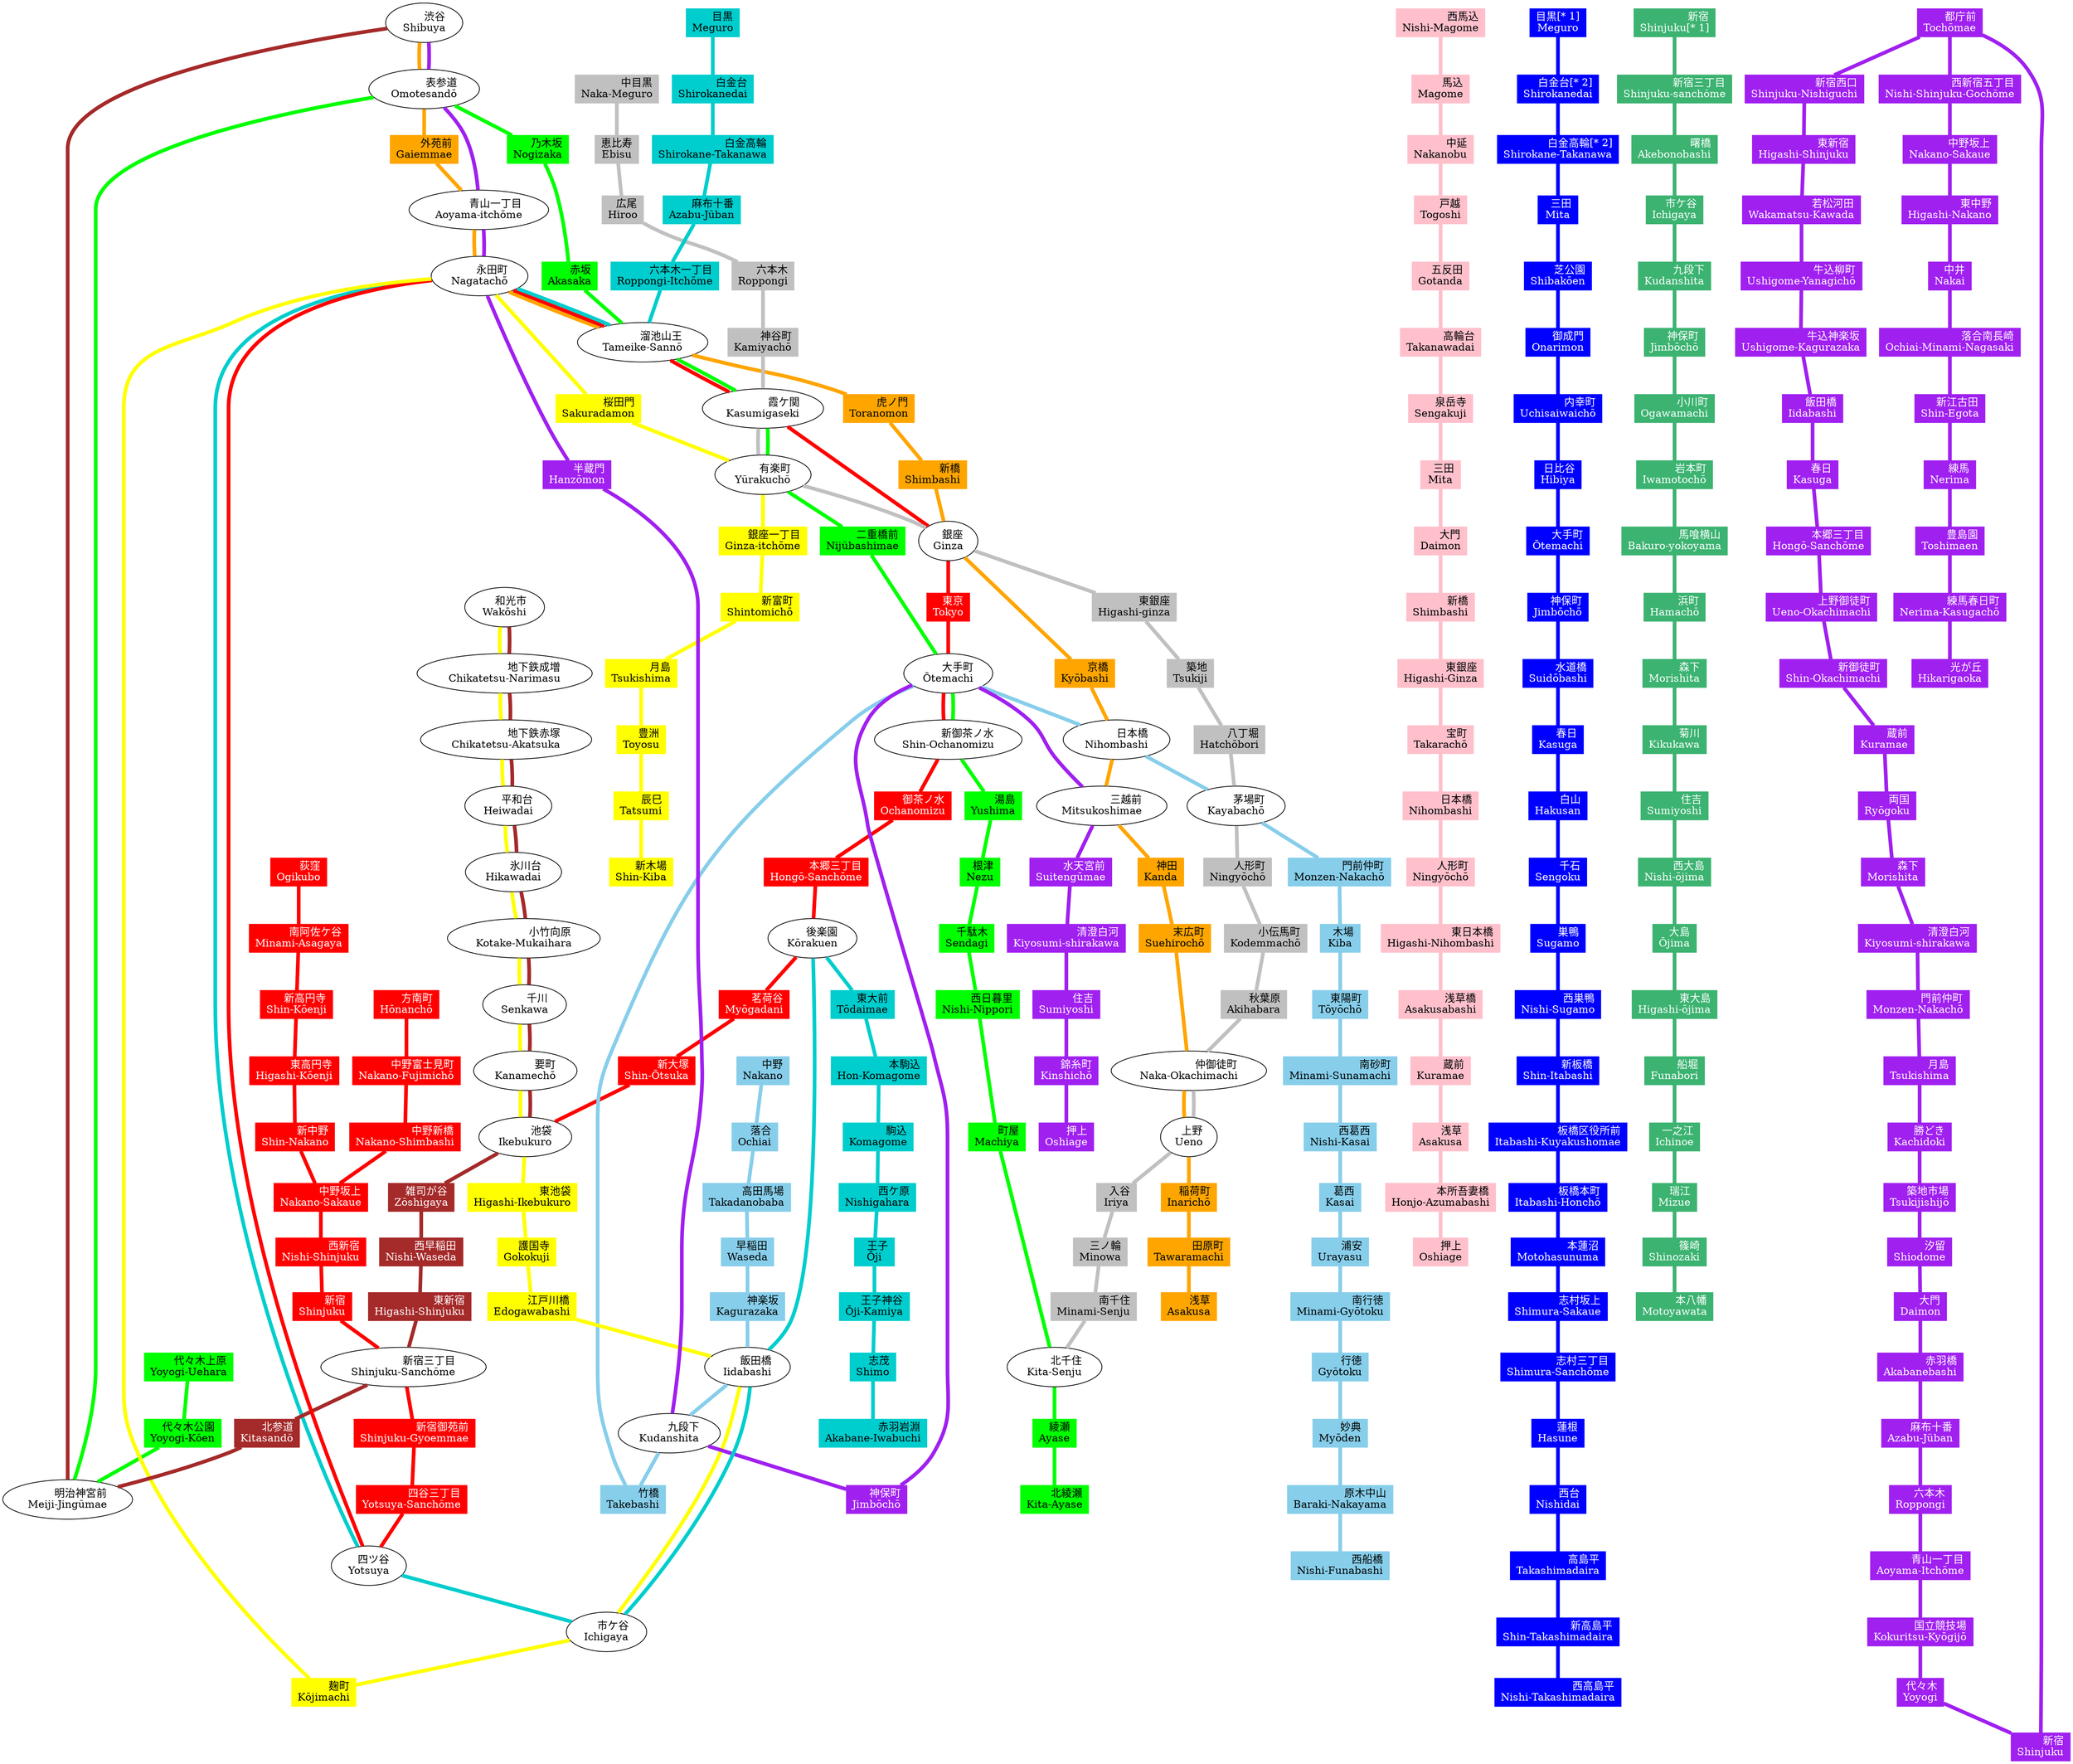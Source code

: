 // Tokyo Metro
// https://en.wikipedia.org/wiki/Tokyo_Metro

// Line                               | Code | Color   |
// -----------------------------------+------+---------+
// No 3:  Ginza Line                  | G    | orange  |
// No 4:  Marunouchi Line             | M    | red     |
// No 4:  Marunouchi Line Branch Line | m    | red     |
// No 2:  Hibiya Line                 | H    | gray    |
// No 5:  Tōzai Line                  | T    | skyblue |
// No 9:  Chiyoda Line                | C    | green   |
// No 8:  Yūrakuchō Line              | Y    | yellow  |
// No 11: Hanzōmon Line               | Z    | purple  |
// No 7:  Namboku Line                | N    | cyan3   |
// No 13: Fukutoshin Line             | F    | brown   |

// Toei
// https://en.wikipedia.org/wiki/Tokyo_Metropolitan_Bureau_of_Transportation

// Line                 | Code | Color          |
// ---------------------+------+----------------+
// No 1:  Asakusa Line  | A    | pink           |
// No 6:  Mita Line     | I    | blue           |
// No 10: Shinjuku Line | S    | mediumseagreen |
// No 12: Ōedo Line     | E    | purple         |

// Tōkyū Dentetsu
// https://en.wikipedia.org/wiki/Tokyu_Corporation

// Line                  | Code | Color          |
// ----------------------+------+----------------+
// Tōyoko Line           | TY   | red            |
// Meguro Line           | MG   | cyan           |
// Den-en-toshi Line     | DT   | mediumseagreen |
// Ōimachi Line          | OM   | orange         |
// Ikegami Line          | IK   | pink           |
// Setagaya Line         | SG   | yellow         |
// Tamagawa Line         | TM   | purple         |

graph tokyo_metro {
    node [shape=box, style=filled]
    edge [penwidth=5]

    //=============//
    // Tokyo Metro //
    //=============//

    // No 3: Ginza Line
    node [color=orange, fontcolor=black]
    G01_F16_Z01 [label="渋谷\rShibuya", shape=ellipse, color=black, fontcolor=black, fillcolor=white]
    C04_G02_Z02 [label="表参道\rOmotesandō", shape=ellipse, color=black, fontcolor=black, fillcolor=white]
    G03 [label="外苑前\rGaiemmae"]
    G04_Z03 [label="青山一丁目\rAoyama-Itchōme", shape=ellipse, color=black, fontcolor=black, fillcolor=white]
    M13_N07_G05_Y16_Z04 [label="赤坂見附\rAkasaka-Mitsuke", shape=ellipse, color=black, fontcolor=black, fillcolor=white]
    C07_G06_M14_N06 [label="溜池山王\rTameike-Sannō", shape=ellipse, color=black, fontcolor=black, fillcolor=white]
    G07 [label="虎ノ門\rToranomon"]
    G08 [label="新橋\rShimbashi"]
    G09_H08_M16 [label="銀座\rGinza", shape=ellipse, color=black, fontcolor=black, fillcolor=white]
    G10 [label="京橋\rKyōbashi"]
    G11_T10 [label="日本橋\rNihombashi", shape=ellipse, color=black, fontcolor=black, fillcolor=white]
    G12_Z09 [label="三越前\rMitsukoshimae", shape=ellipse, color=black, fontcolor=black, fillcolor=white]
    G13 [label="神田\rKanda"]
    G14 [label="末広町\rSuehirochō"]
    G15_H16 [label="上野広小路\rUeno-Hirokōji", shape=ellipse, color=black, fontcolor=black, fillcolor=white]
    G16_H17 [label="上野\rUeno", shape=ellipse, color=black, fontcolor=black, fillcolor=white]
    G17 [label="稲荷町\rInarichō"]
    G18 [label="田原町\rTawaramachi"]
    G19 [label="浅草\rAsakusa"]

    edge [color=orange]
    G01_F16_Z01 -- C04_G02_Z02 -- G03 -- G04_Z03 -- M13_N07_G05_Y16_Z04 -- C07_G06_M14_N06 -- G07 -- G08 -- G09_H08_M16 -- G10 -- G11_T10 -- G12_Z09 -- G13 -- G14 -- G15_H16 -- G16_H17 -- G17 -- G18 -- G19

    // No 4: Marunouchi Line
    node [color=red, fontcolor=white]
    M01 [label="荻窪\rOgikubo"]
    M02 [label="南阿佐ケ谷\rMinami-Asagaya"]
    M03 [label="新高円寺\rShin-Kōenji"]
    M04 [label="東高円寺\rHigashi-Kōenji"]
    M05 [label="新中野\rShin-Nakano"]
    M06 [label="中野坂上\rNakano-Sakaue"]
    M07 [label="西新宿\rNishi-Shinjuku"]
    M08 [label="新宿\rShinjuku"]
    F13_M09 [label="新宿三丁目\rShinjuku-Sanchōme", shape=ellipse, color=black, fontcolor=black, fillcolor=white]
    M10 [label="新宿御苑前\rShinjuku-Gyoemmae"]
    M11 [label="四谷三丁目\rYotsuya-Sanchōme"]
    M12_N08 [label="四ツ谷\rYotsuya", shape=ellipse, color=black, fontcolor=black, fillcolor=white]
    M13_N07_G05_Y16_Z04 [label="赤坂見附\rAkasaka-Mitsuke", shape=ellipse, color=black, fontcolor=black, fillcolor=white]
    C07_G06_M14_N06 [label="国会議事堂前\rKokkai-Gijidō-mae", shape=ellipse, color=black, fontcolor=black, fillcolor=white]
    C08_H06_M15 [label="霞ケ関\rKasumigaseki", shape=ellipse, color=black, fontcolor=black, fillcolor=white]
    G09_H08_M16 [label="銀座\rGinza", shape=ellipse, color=black, fontcolor=black, fillcolor=white]
    M17 [label="東京\rTokyo"]
    C11_M18_T09_Z08 [label="大手町\rŌtemachi", shape=ellipse, color=black, fontcolor=black, fillcolor=white]
    C12_M19 [label="淡路町\rAwajichō", shape=ellipse, color=black, fontcolor=black, fillcolor=white]
    M20 [label="御茶ノ水\rOchanomizu"]
    M21 [label="本郷三丁目\rHongō-Sanchōme"]
    M22_N11 [label="後楽園\rKōrakuen", shape=ellipse, color=black, fontcolor=black, fillcolor=white]
    M23 [label="茗荷谷\rMyōgadani"]
    M24 [label="新大塚\rShin-Ōtsuka"]
    F09_M25_Y09 [label="池袋\rIkebukuro", shape=ellipse, color=black, fontcolor=black, fillcolor=white]

    edge [color=red]
    M01 -- M02 -- M03 -- M04 -- M05 -- M06 -- M07 -- M08 -- F13_M09 -- M10 -- M11 -- M12_N08 -- M13_N07_G05_Y16_Z04 -- C07_G06_M14_N06 -- C08_H06_M15 -- G09_H08_M16 -- M17 -- C11_M18_T09_Z08 -- C12_M19 -- M20 -- M21 -- M22_N11 -- M23 -- M24 -- F09_M25_Y09

    // No 4: Marunouchi Line Branch Line
    node [color=red, fontcolor=white]
    m03 [label="方南町\rHōnanchō"]
    m04 [label="中野富士見町\rNakano-Fujimichō"]
    m05 [label="中野新橋\rNakano-Shimbashi"]
    M06 [label="中野坂上\rNakano-Sakaue"]

    edge [color=red]
    m03 -- m04 -- m05 -- M06

    // No 2: Hibiya Line
    node [color=gray, fontcolor=black]
    H01 [label="中目黒\rNaka-Meguro"]
    H02 [label="恵比寿\rEbisu"]
    H03 [label="広尾\rHiroo"]
    H04 [label="六本木\rRoppongi"]
    H05 [label="神谷町\rKamiyachō"]
    C08_H06_M15 [label="霞ケ関\rKasumigaseki", shape=ellipse, color=black, fontcolor=black, fillcolor=white]
    C09_H07_Y18 [label="日比谷\rHibiya", shape=ellipse, color=black, fontcolor=black, fillcolor=white]
    G09_H08_M16 [label="銀座\rGinza", shape=ellipse, color=black, fontcolor=black, fillcolor=white]
    H09 [label="東銀座\rHigashi-ginza"]
    H10 [label="築地\rTsukiji"]
    H11 [label="八丁堀\rHatchōbori"]
    H12_T11 [label="茅場町\rKayabachō", shape=ellipse, color=black, fontcolor=black, fillcolor=white]
    H13 [label="人形町\rNingyōchō"]
    H14 [label="小伝馬町\rKodemmachō"]
    H15 [label="秋葉原\rAkihabara"]
    G15_H16 [label="仲御徒町\rNaka-Okachimachi", shape=ellipse, color=black, fontcolor=black, fillcolor=white]
    G16_H17 [label="上野\rUeno", shape=ellipse, color=black, fontcolor=black, fillcolor=white]
    H18 [label="入谷\rIriya"]
    H19 [label="三ノ輪\rMinowa"]
    H20 [label="南千住\rMinami-Senju"]
    C18_H21 [label="北千住\rKita-Senju", shape=ellipse, color=black, fontcolor=black, fillcolor=white]

    edge [color=gray]
    H01 -- H02 -- H03 -- H04 -- H05 -- C08_H06_M15 -- C09_H07_Y18 -- G09_H08_M16 -- H09 -- H10 -- H11 -- H12_T11 -- H13 -- H14 -- H15 -- G15_H16 -- G16_H17 -- H18 -- H19 -- H20 -- C18_H21

    // No 5: Tōzai Line
    node [color=skyblue, fontcolor=black]
    T01 [label="中野\rNakano"]
    T02 [label="落合\rOchiai"]
    T03 [label="高田馬場\rTakadanobaba"]
    T04 [label="早稲田\rWaseda"]
    T05 [label="神楽坂\rKagurazaka"]
    N10_T06_Y13 [label="飯田橋\rIidabashi", shape=ellipse, color=black, fontcolor=black, fillcolor=white]
    T07_Z06 [label="九段下\rKudanshita", shape=ellipse, color=black, fontcolor=black, fillcolor=white]
    T08 [label="竹橋\rTakebashi"]
    C11_M18_T09_Z08 [label="大手町\rŌtemachi", shape=ellipse, color=black, fontcolor=black, fillcolor=white]
    G11_T10 [label="日本橋\rNihombashi", shape=ellipse, color=black, fontcolor=black, fillcolor=white]
    H12_T11 [label="茅場町\rKayabachō", shape=ellipse, color=black, fontcolor=black, fillcolor=white]
    T12 [label="門前仲町\rMonzen-Nakachō"]
    T13 [label="木場\rKiba"]
    T14 [label="東陽町\rTōyōchō"]
    T15 [label="南砂町\rMinami-Sunamachi"]
    T16 [label="西葛西\rNishi-Kasai"]
    T17 [label="葛西\rKasai"]
    T18 [label="浦安\rUrayasu"]
    T19 [label="南行徳\rMinami-Gyōtoku"]
    T20 [label="行徳\rGyōtoku"]
    T21 [label="妙典\rMyōden"]
    T22 [label="原木中山\rBaraki-Nakayama"]
    T23 [label="西船橋\rNishi-Funabashi"]

    edge [color=skyblue]
    T01 -- T02 -- T03 -- T04 -- T05 -- N10_T06_Y13 -- T07_Z06 -- T08 -- C11_M18_T09_Z08 -- G11_T10 -- H12_T11 -- T12 -- T13 -- T14 -- T15 -- T16 -- T17 -- T18 -- T19 -- T20 -- T21 -- T22 -- T23

    // No 9: Chiyoda Line
    node [color=green, fontcolor=black]
    C01 [label="代々木上原\rYoyogi-Uehara"]
    C02 [label="代々木公園\rYoyogi-Kōen"]
    C03_F15 [label="明治神宮前\rMeiji-Jingūmae (Harajuku)", shape=ellipse, color=black, fontcolor=black, fillcolor=white]
    C04_G02_Z02 [label="表参道\rOmotesandō", shape=ellipse, color=black, fontcolor=black, fillcolor=white]
    C05 [label="乃木坂\rNogizaka"]
    C06 [label="赤坂\rAkasaka"]
    C07_G06_M14_N06 [label="国会議事堂前\rKokkai-Gijidō-mae", shape=ellipse, color=black, fontcolor=black, fillcolor=white]
    C08_H06_M15 [label="霞ケ関\rKasumigaseki", shape=ellipse, color=black, fontcolor=black, fillcolor=white]
    C09_H07_Y18 [label="日比谷\rHibiya", shape=ellipse, color=black, fontcolor=black, fillcolor=white]
    C10 [label="二重橋前\rNijūbashimae"]
    C11_M18_T09_Z08 [label="大手町\rŌtemachi", shape=ellipse, color=black, fontcolor=black, fillcolor=white]
    C12_M19 [label="新御茶ノ水\rShin-Ochanomizu", shape=ellipse, color=black, fontcolor=black, fillcolor=white]
    C13 [label="湯島\rYushima"]
    C14 [label="根津\rNezu"]
    C15 [label="千駄木\rSendagi"]
    C16 [label="西日暮里\rNishi-Nippori"]
    C17 [label="町屋\rMachiya"]
    C18_H21 [label="北千住\rKita-Senju", shape=ellipse, color=black, fontcolor=black, fillcolor=white]
    C19 [label="綾瀬\rAyase"]
    C20 [label="北綾瀬\rKita-Ayase"]

    edge [color=green]
    C01 -- C02 -- C03_F15 -- C04_G02_Z02 -- C05 -- C06 -- C07_G06_M14_N06 -- C08_H06_M15 -- C09_H07_Y18 -- C10 -- C11_M18_T09_Z08 -- C12_M19 -- C13 -- C14 -- C15 -- C16 -- C17 -- C18_H21 -- C19 -- C20

    // No 8: Yūrakuchō Line
    node [color=yellow, fontcolor=black]
    F01_Y01 [label="和光市\rWakōshi", shape=ellipse, color=black, fontcolor=black, fillcolor=white]
    F02_Y02 [label="地下鉄成増\rChikatetsu-Narimasu", shape=ellipse, color=black, fontcolor=black, fillcolor=white]
    F03_Y03 [label="地下鉄赤塚\rChikatetsu-Akatsuka", shape=ellipse, color=black, fontcolor=black, fillcolor=white]
    F04_Y04 [label="平和台\rHeiwadai", shape=ellipse, color=black, fontcolor=black, fillcolor=white]
    F05_Y05 [label="氷川台\rHikawadai", shape=ellipse, color=black, fontcolor=black, fillcolor=white]
    F06_Y06 [label="小竹向原\rKotake-Mukaihara", shape=ellipse, color=black, fontcolor=black, fillcolor=white]
    F07_Y07 [label="千川\rSenkawa", shape=ellipse, color=black, fontcolor=black, fillcolor=white]
    F08_Y08 [label="要町\rKanamechō", shape=ellipse, color=black, fontcolor=black, fillcolor=white]
    F09_M25_Y09 [label="池袋\rIkebukuro", shape=ellipse, color=black, fontcolor=black, fillcolor=white]
    Y10 [label="東池袋\rHigashi-Ikebukuro"]
    Y11 [label="護国寺\rGokokuji"]
    Y12 [label="江戸川橋\rEdogawabashi"]
    N10_T06_Y13 [label="飯田橋\rIidabashi", shape=ellipse, color=black, fontcolor=black, fillcolor=white]
    N09_Y14 [label="市ヶ谷\rIchigaya", shape=ellipse, color=black, fontcolor=black, fillcolor=white]
    Y15 [label="麹町\rKōjimachi"]
    M13_N07_G05_Y16_Z04 [label="永田町\rNagatachō", shape=ellipse, color=black, fontcolor=black, fillcolor=white]
    Y17 [label="桜田門\rSakuradamon"]
    C09_H07_Y18 [label="有楽町\rYūrakuchō", shape=ellipse, color=black, fontcolor=black, fillcolor=white]
    Y19 [label="銀座一丁目\rGinza-itchōme"]
    Y20 [label="新富町\rShintomichō"]
    Y21 [label="月島\rTsukishima"]
    Y22 [label="豊洲\rToyosu"]
    Y23 [label="辰巳\rTatsumi"]
    Y24 [label="新木場\rShin-Kiba"]

    edge [color=yellow]
    F01_Y01 -- F02_Y02 -- F03_Y03 -- F04_Y04 -- F05_Y05 -- F06_Y06 -- F07_Y07 -- F08_Y08 -- F09_M25_Y09 -- Y10 -- Y11 -- Y12 -- N10_T06_Y13 -- N09_Y14 -- Y15 -- M13_N07_G05_Y16_Z04 -- Y17 -- C09_H07_Y18 -- Y19 -- Y20 -- Y21 -- Y22 -- Y23 -- Y24

    // No 11: Hanzōmon Line
    node [color=purple, fontcolor=white]
    G01_F16_Z01 [label="渋谷\rShibuya", shape=ellipse, color=black, fontcolor=black, fillcolor=white]
    C04_G02_Z02 [label="表参道\rOmotesandō", shape=ellipse, color=black, fontcolor=black, fillcolor=white]
    G04_Z03 [label="青山一丁目\rAoyama-itchōme", shape=ellipse, color=black, fontcolor=black, fillcolor=white]
    M13_N07_G05_Y16_Z04 [label="永田町\rNagatachō", shape=ellipse, color=black, fontcolor=black, fillcolor=white]
    Z05 [label="半蔵門\rHanzōmon"]
    T07_Z06 [label="九段下\rKudanshita", shape=ellipse, color=black, fontcolor=black, fillcolor=white]
    Z07 [label="神保町\rJimbōchō"]
    C11_M18_T09_Z08 [label="大手町\rŌtemachi", shape=ellipse, color=black, fontcolor=black, fillcolor=white]
    G12_Z09 [label="三越前\rMitsukoshimae", shape=ellipse, color=black, fontcolor=black, fillcolor=white]
    Z10 [label="水天宮前\rSuitengūmae"]
    Z11 [label="清澄白河\rKiyosumi-shirakawa"]
    Z12 [label="住吉\rSumiyoshi"]
    Z13 [label="錦糸町\rKinshichō"]
    Z14 [label="押上\rOshiage"]

    edge [color=purple]
    G01_F16_Z01 -- C04_G02_Z02 -- G04_Z03 -- M13_N07_G05_Y16_Z04 -- Z05 -- T07_Z06 -- Z07 -- C11_M18_T09_Z08 -- G12_Z09 -- Z10 -- Z11 -- Z12 -- Z13 -- Z14

    // No 7: Namboku Line
    node [color=cyan3, fontcolor=black]
    N01 [label="目黒\rMeguro"]
    N02 [label="白金台\rShirokanedai"]
    N03 [label="白金高輪\rShirokane-Takanawa"]
    N04 [label="麻布十番\rAzabu-Jūban"]
    N05 [label="六本木一丁目\rRoppongi-Itchōme"]
    C07_G06_M14_N06 [label="溜池山王\rTameike-Sannō", shape=ellipse, color=black, fontcolor=black, fillcolor=white]
    M13_N07_G05_Y16_Z04 [label="永田町\rNagatachō", shape=ellipse, color=black, fontcolor=black, fillcolor=white]
    M12_N08 [label="四ツ谷\rYotsuya", shape=ellipse, color=black, fontcolor=black, fillcolor=white]
    N09_Y14 [label="市ケ谷\rIchigaya", shape=ellipse, color=black, fontcolor=black, fillcolor=white]
    N10_T06_Y13 [label="飯田橋\rIidabashi", shape=ellipse, color=black, fontcolor=black, fillcolor=white]
    M22_N11 [label="後楽園\rKōrakuen", shape=ellipse, color=black, fontcolor=black, fillcolor=white]
    N12 [label="東大前\rTōdaimae"]
    N13 [label="本駒込\rHon-Komagome"]
    N14 [label="駒込\rKomagome"]
    N15 [label="西ケ原\rNishigahara"]
    N16 [label="王子\rŌji"]
    N17 [label="王子神谷\rŌji-Kamiya"]
    N18 [label="志茂\rShimo"]
    N19 [label="赤羽岩淵\rAkabane-Iwabuchi"]

    edge [color=cyan3]
    N01 -- N02 -- N03 -- N04 -- N05 -- C07_G06_M14_N06 -- M13_N07_G05_Y16_Z04 -- M12_N08 -- N09_Y14 -- N10_T06_Y13 -- M22_N11 -- N12 -- N13 -- N14 -- N15 -- N16 -- N17 -- N18 -- N19

    // No 13: Fukutoshin Line
    node [color=brown, fontcolor=white]
    F01_Y01 [label="和光市\rWakōshi", shape=ellipse, color=black, fontcolor=black, fillcolor=white]
    F02_Y02 [label="地下鉄成増\rChikatetsu-Narimasu", shape=ellipse, color=black, fontcolor=black, fillcolor=white]
    F03_Y03 [label="地下鉄赤塚\rChikatetsu-Akatsuka", shape=ellipse, color=black, fontcolor=black, fillcolor=white]
    F04_Y04 [label="平和台\rHeiwadai", shape=ellipse, color=black, fontcolor=black, fillcolor=white]
    F05_Y05 [label="氷川台\rHikawadai", shape=ellipse, color=black, fontcolor=black, fillcolor=white]
    F06_Y06 [label="小竹向原\rKotake-Mukaihara", shape=ellipse, color=black, fontcolor=black, fillcolor=white]
    F07_Y07 [label="千川\rSenkawa", shape=ellipse, color=black, fontcolor=black, fillcolor=white]
    F08_Y08 [label="要町\rKanamechō", shape=ellipse, color=black, fontcolor=black, fillcolor=white]
    F09_M25_Y09 [label="池袋\rIkebukuro", shape=ellipse, color=black, fontcolor=black, fillcolor=white]
    F10 [label="雑司が谷\rZōshigaya"]
    F11 [label="西早稲田\rNishi-Waseda"]
    F12 [label="東新宿\rHigashi-Shinjuku"]
    F13_M09 [label="新宿三丁目\rShinjuku-Sanchōme", shape=ellipse, color=black, fontcolor=black, fillcolor=white]
    F14 [label="北参道\rKitasandō"]
    C03_F15 [label="明治神宮前\rMeiji-Jingūmae", shape=ellipse, color=black, fontcolor=black, fillcolor=white]
    G01_F16_Z01 [label="渋谷\rShibuya", shape=ellipse, color=black, fontcolor=black, fillcolor=white]

    edge [color=brown]
    F01_Y01 -- F02_Y02 -- F03_Y03 -- F04_Y04 -- F05_Y05 -- F06_Y06 -- F07_Y07 -- F08_Y08 -- F09_M25_Y09 -- F10 -- F11 -- F12 -- F13_M09 -- F14 -- C03_F15 -- G01_F16_Z01

    //======//
    // Toei //
    //======//

    // No 1: Asakusa Line
    node [color=pink, fontcolor=black]
    A01 [label="西馬込\rNishi-Magome"]
    A02 [label="馬込\rMagome"]
    A03 [label="中延\rNakanobu"]
    A04 [label="戸越\rTogoshi"]
    A05 [label="五反田\rGotanda"]
    A06 [label="高輪台\rTakanawadai"]
    A07 [label="泉岳寺\rSengakuji"]
    A08 [label="三田\rMita"]
    A09 [label="大門\rDaimon"]
    A10 [label="新橋\rShimbashi"]
    A11 [label="東銀座\rHigashi-Ginza"]
    A12 [label="宝町\rTakarachō"]
    A13 [label="日本橋\rNihombashi"]
    A14 [label="人形町\rNingyōchō"]
    A15 [label="東日本橋\rHigashi-Nihombashi"]
    A16 [label="浅草橋\rAsakusabashi"]
    A17 [label="蔵前\rKuramae"]
    A18 [label="浅草\rAsakusa"]
    A19 [label="本所吾妻橋\rHonjo-Azumabashi"]
    A20 [label="押上\rOshiage"]

    edge [color=pink]
    A01 -- A02 -- A03 -- A04 -- A05 -- A06 -- A07 -- A08 -- A09 -- A10 -- A11 -- A12 -- A13 -- A14 -- A15 -- A16 -- A17 -- A18 -- A19 -- A20

    // No 6: Mita Line
    node [color=blue, fontcolor=white]
    I01 [label="目黒[* 1]\rMeguro"]
    I02 [label="白金台[* 2]\rShirokanedai"]
    I03 [label="白金高輪[* 2]\rShirokane-Takanawa"]
    I04 [label="三田\rMita"]
    I05 [label="芝公園\rShibakōen"]
    I06 [label="御成門\rOnarimon"]
    I07 [label="内幸町\rUchisaiwaichō"]
    I08 [label="日比谷\rHibiya"]
    I09 [label="大手町\rŌtemachi"]
    I10 [label="神保町\rJimbōchō"]
    I11 [label="水道橋\rSuidōbashi"]
    I12 [label="春日\rKasuga"]
    I13 [label="白山\rHakusan"]
    I14 [label="千石\rSengoku"]
    I15 [label="巣鴨\rSugamo"]
    I16 [label="西巣鴨\rNishi-Sugamo"]
    I17 [label="新板橋\rShin-Itabashi"]
    I18 [label="板橋区役所前\rItabashi-Kuyakushomae"]
    I19 [label="板橋本町\rItabashi-Honchō"]
    I20 [label="本蓮沼\rMotohasunuma"]
    I21 [label="志村坂上\rShimura-Sakaue"]
    I22 [label="志村三丁目\rShimura-Sanchōme"]
    I23 [label="蓮根\rHasune"]
    I24 [label="西台\rNishidai"]
    I25 [label="高島平\rTakashimadaira"]
    I26 [label="新高島平\rShin-Takashimadaira"]
    I27 [label="西高島平\rNishi-Takashimadaira"]

    edge [color=blue]
    I01 -- I02 -- I03 -- I04 -- I05 -- I06 -- I07 -- I08 -- I09 -- I10 -- I11 -- I12 -- I13 -- I14 -- I15 -- I16 -- I17 -- I18 -- I19 -- I20 -- I21 -- I22 -- I23 -- I24 -- I25 -- I26 -- I27

    // No 10: Shinjuku Line
    node [color=mediumseagreen, fontcolor=white]
    S01 [label="新宿\rShinjuku[* 1]"]
    S02 [label="新宿三丁目\rShinjuku-sanchōme"]
    S03 [label="曙橋\rAkebonobashi"]
    S04 [label="市ケ谷\rIchigaya"]
    S05 [label="九段下\rKudanshita"]
    S06 [label="神保町\rJimbōchō"]
    S07 [label="小川町\rOgawamachi"]
    S08 [label="岩本町\rIwamotochō"]
    S09 [label="馬喰横山\rBakuro-yokoyama"]
    S10 [label="浜町\rHamachō"]
    S11 [label="森下\rMorishita"]
    S12 [label="菊川\rKikukawa"]
    S13 [label="住吉\rSumiyoshi"]
    S14 [label="西大島\rNishi-ōjima"]
    S15 [label="大島\rŌjima"]
    S16 [label="東大島\rHigashi-ōjima"]
    S17 [label="船堀\rFunabori"]
    S18 [label="一之江\rIchinoe"]
    S19 [label="瑞江\rMizue"]
    S20 [label="篠崎\rShinozaki"]
    S21 [label="本八幡\rMotoyawata"]

    edge [color=mediumseagreen]
    S01 -- S02 -- S03 -- S04 -- S05 -- S06 -- S07 -- S08 -- S09 -- S10 -- S11 -- S12 -- S13 -- S14 -- S15 -- S16 -- S17 -- S18 -- S19 -- S20 -- S21

    // No 12: Ōedo Line
    node [color=purple, fontcolor=white]
    E28 [label="都庁前\rTochōmae"]
    E01 [label="新宿西口\rShinjuku-Nishiguchi"]
    E02 [label="東新宿\rHigashi-Shinjuku"]
    E03 [label="若松河田\rWakamatsu-Kawada"]
    E04 [label="牛込柳町\rUshigome-Yanagichō"]
    E05 [label="牛込神楽坂\rUshigome-Kagurazaka"]
    E06 [label="飯田橋\rIidabashi"]
    E07 [label="春日\rKasuga"]
    E08 [label="本郷三丁目\rHongō-Sanchōme"]
    E09 [label="上野御徒町\rUeno-Okachimachi"]
    E10 [label="新御徒町\rShin-Okachimachi"]
    E11 [label="蔵前\rKuramae"]
    E12 [label="両国\rRyōgoku"]
    E13 [label="森下\rMorishita"]
    E14 [label="清澄白河\rKiyosumi-shirakawa"]
    E15 [label="門前仲町\rMonzen-Nakachō"]
    E16 [label="月島\rTsukishima"]
    E17 [label="勝どき\rKachidoki"]
    E18 [label="築地市場\rTsukijishijō"]
    E19 [label="汐留\rShiodome"]
    E20 [label="大門\rDaimon"]
    E21 [label="赤羽橋\rAkabanebashi"]
    E22 [label="麻布十番\rAzabu-Jūban"]
    E23 [label="六本木\rRoppongi"]
    E24 [label="青山一丁目\rAoyama-Itchōme"]
    E25 [label="国立競技場\rKokuritsu-Kyōgijō"]
    E26 [label="代々木\rYoyogi"]
    E27 [label="新宿\rShinjuku"]
    E28 [label="都庁前\rTochōmae"]
    E29 [label="西新宿五丁目\rNishi-Shinjuku-Gochōme"]
    E30 [label="中野坂上\rNakano-Sakaue"]
    E31 [label="東中野\rHigashi-Nakano"]
    E32 [label="中井\rNakai"]
    E33 [label="落合南長崎\rOchiai-Minami-Nagasaki"]
    E34 [label="新江古田\rShin-Egota"]
    E35 [label="練馬\rNerima"]
    E36 [label="豊島園\rToshimaen"]
    E37 [label="練馬春日町\rNerima-Kasugachō"]
    E38 [label="光が丘\rHikarigaoka"]

    edge [color=purple]
    E28 -- E01 -- E02 -- E03 -- E04 -- E05 -- E06 -- E07 -- E08 -- E09 -- E10 -- E11 -- E12 -- E13 -- E14 -- E15 -- E16 -- E17 -- E18 -- E19 -- E20 -- E21 -- E22 -- E23 -- E24 -- E25 -- E26 -- E27 -- E28 -- E29 -- E30 -- E31 -- E32 -- E33 -- E34 -- E35 -- E36 -- E37 -- E38
}
